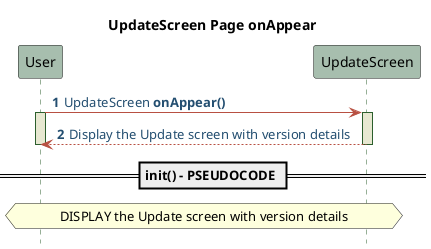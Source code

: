 
@startuml UpdateScreen- Sequence Pseudo

!define POSITIVERESPONSE 90EE90
!define NEGATIVEERESPONSE EFBBBB
!define NUETRALRESPONSE F2DC79
!define ALTBACKGROUND 6883BC
skinparam sequence{
ParticipantBackgroundColor #A7BEAE
LifeLineBackgroundColor #E7E8D1
LifeLineBorderColor #2C5F2D
ActorBackgroundColor #FC766AFF
ActorBorderColor #FC766AFF
ArrowColor #B85042
ArrowFontColor #234E70
}
 
autonumber 1
hide footbox

participant User as user order 1
participant UpdateScreen as view order 2
title UpdateScreen Page onAppear

user -> view++: UpdateScreen **onAppear()**
activate user
view --> user--: Display the Update screen with version details
deactivate user

== init() - PSEUDOCODE ==
 
hnote across
    DISPLAY the Update screen with version details
end hnote

@enduml